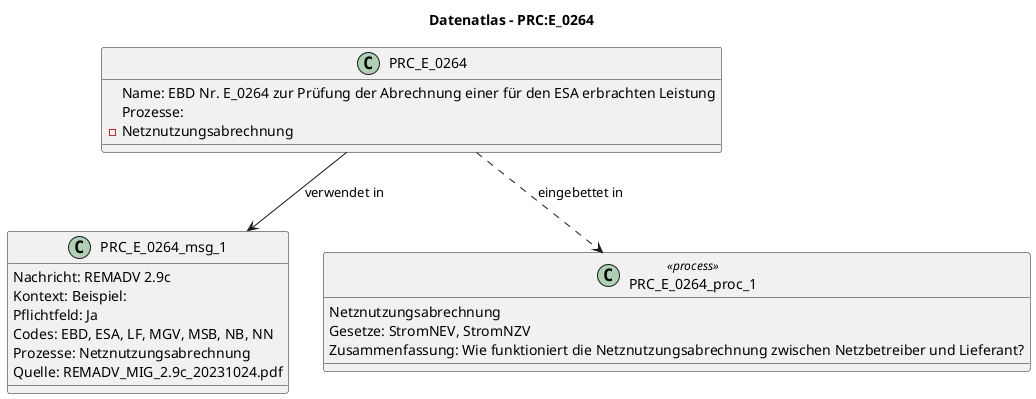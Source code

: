 @startuml
title Datenatlas – PRC:E_0264
class PRC_E_0264 {
  Name: EBD Nr. E_0264 zur Prüfung der Abrechnung einer für den ESA erbrachten Leistung
  Prozesse:
    - Netznutzungsabrechnung
}
class PRC_E_0264_msg_1 {
  Nachricht: REMADV 2.9c
  Kontext: Beispiel:
  Pflichtfeld: Ja
  Codes: EBD, ESA, LF, MGV, MSB, NB, NN
  Prozesse: Netznutzungsabrechnung
  Quelle: REMADV_MIG_2.9c_20231024.pdf
}
PRC_E_0264 --> PRC_E_0264_msg_1 : verwendet in
class PRC_E_0264_proc_1 <<process>> {
  Netznutzungsabrechnung
  Gesetze: StromNEV, StromNZV
  Zusammenfassung: Wie funktioniert die Netznutzungsabrechnung zwischen Netzbetreiber und Lieferant?
}
PRC_E_0264 ..> PRC_E_0264_proc_1 : eingebettet in
@enduml